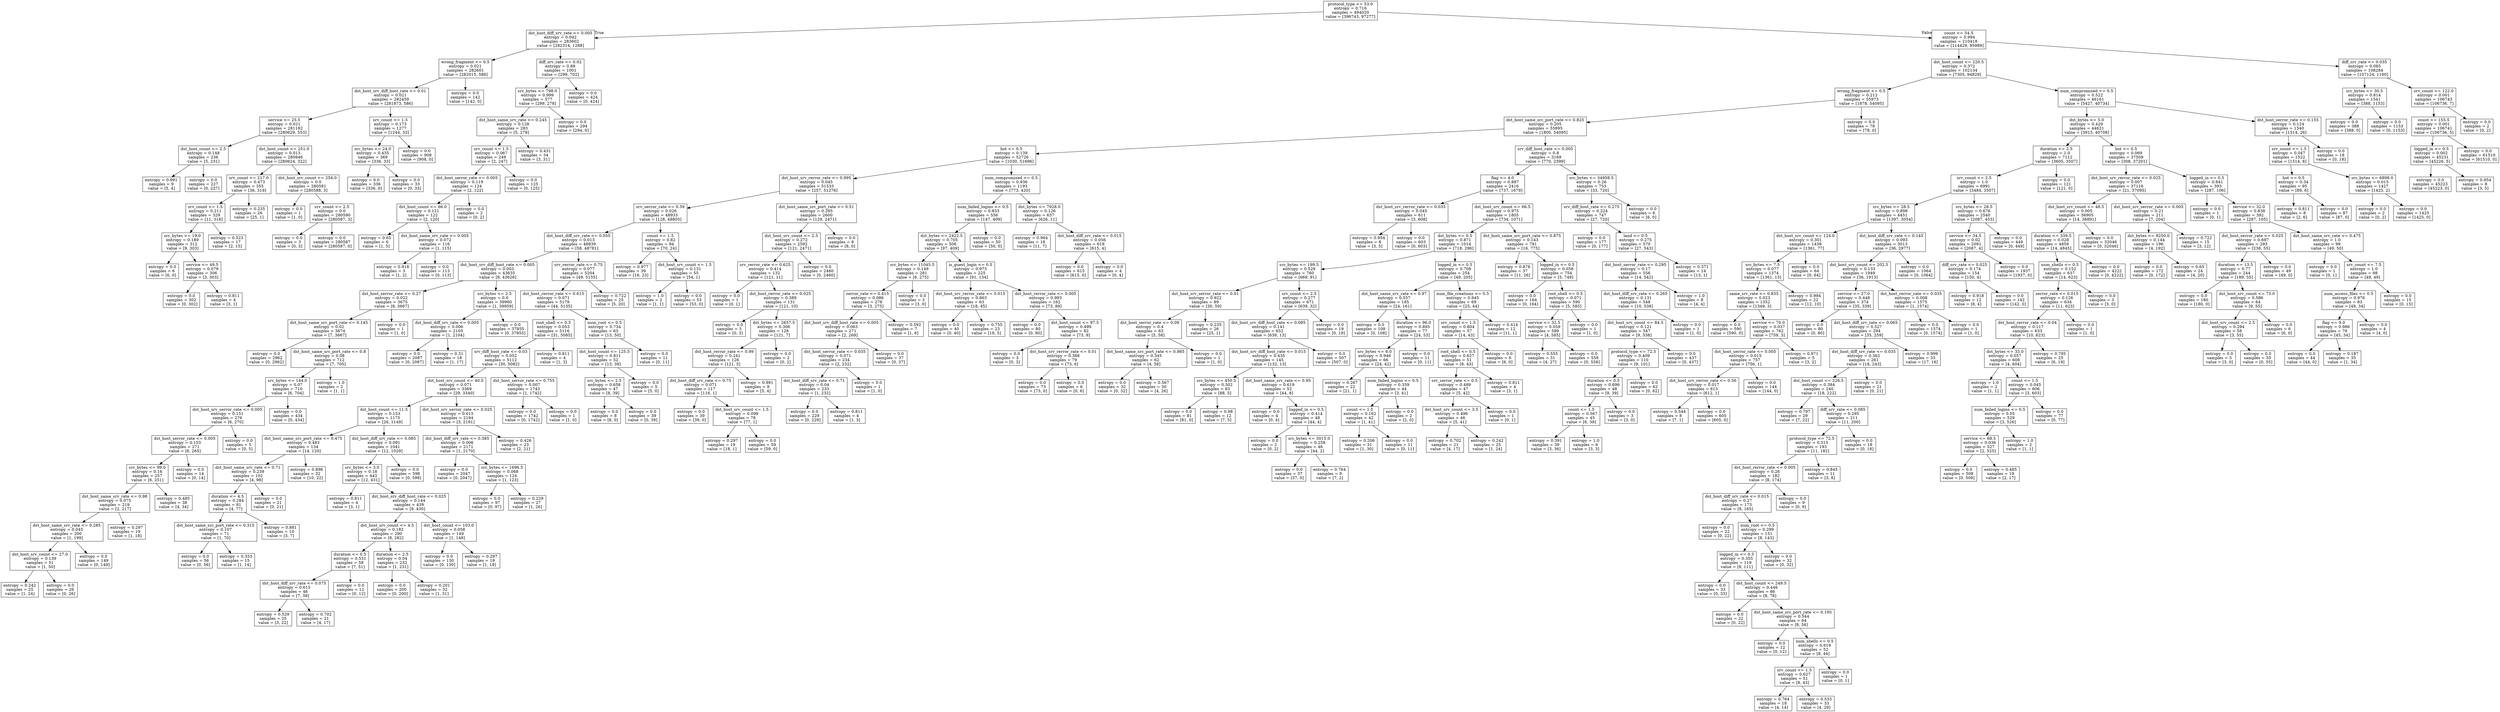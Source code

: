 digraph Tree {
node [shape=box] ;
0 [label="protocol_type <= 53.0\nentropy = 0.716\nsamples = 494020\nvalue = [396743, 97277]"] ;
1 [label="dst_host_diff_srv_rate <= 0.005\nentropy = 0.042\nsamples = 283602\nvalue = [282314, 1288]"] ;
0 -> 1 [labeldistance=2.5, labelangle=45, headlabel="True"] ;
2 [label="wrong_fragment <= 0.5\nentropy = 0.021\nsamples = 282601\nvalue = [282015, 586]"] ;
1 -> 2 ;
3 [label="dst_host_srv_diff_host_rate <= 0.01\nentropy = 0.021\nsamples = 282459\nvalue = [281873, 586]"] ;
2 -> 3 ;
4 [label="service <= 25.5\nentropy = 0.021\nsamples = 281182\nvalue = [280629, 553]"] ;
3 -> 4 ;
5 [label="dst_host_count <= 2.5\nentropy = 0.148\nsamples = 236\nvalue = [5, 231]"] ;
4 -> 5 ;
6 [label="entropy = 0.991\nsamples = 9\nvalue = [5, 4]"] ;
5 -> 6 ;
7 [label="entropy = 0.0\nsamples = 227\nvalue = [0, 227]"] ;
5 -> 7 ;
8 [label="dst_host_count <= 251.0\nentropy = 0.013\nsamples = 280946\nvalue = [280624, 322]"] ;
4 -> 8 ;
9 [label="srv_count <= 217.0\nentropy = 0.473\nsamples = 355\nvalue = [36, 319]"] ;
8 -> 9 ;
10 [label="srv_count <= 1.5\nentropy = 0.211\nsamples = 329\nvalue = [11, 318]"] ;
9 -> 10 ;
11 [label="src_bytes <= 19.0\nentropy = 0.189\nsamples = 312\nvalue = [9, 303]"] ;
10 -> 11 ;
12 [label="entropy = 0.0\nsamples = 6\nvalue = [6, 0]"] ;
11 -> 12 ;
13 [label="service <= 49.5\nentropy = 0.079\nsamples = 306\nvalue = [3, 303]"] ;
11 -> 13 ;
14 [label="entropy = 0.0\nsamples = 302\nvalue = [0, 302]"] ;
13 -> 14 ;
15 [label="entropy = 0.811\nsamples = 4\nvalue = [3, 1]"] ;
13 -> 15 ;
16 [label="entropy = 0.523\nsamples = 17\nvalue = [2, 15]"] ;
10 -> 16 ;
17 [label="entropy = 0.235\nsamples = 26\nvalue = [25, 1]"] ;
9 -> 17 ;
18 [label="dst_host_srv_count <= 254.0\nentropy = 0.0\nsamples = 280591\nvalue = [280588, 3]"] ;
8 -> 18 ;
19 [label="entropy = 0.0\nsamples = 1\nvalue = [1, 0]"] ;
18 -> 19 ;
20 [label="srv_count <= 2.5\nentropy = 0.0\nsamples = 280590\nvalue = [280587, 3]"] ;
18 -> 20 ;
21 [label="entropy = 0.0\nsamples = 3\nvalue = [0, 3]"] ;
20 -> 21 ;
22 [label="entropy = 0.0\nsamples = 280587\nvalue = [280587, 0]"] ;
20 -> 22 ;
23 [label="srv_count <= 1.5\nentropy = 0.173\nsamples = 1277\nvalue = [1244, 33]"] ;
3 -> 23 ;
24 [label="src_bytes <= 24.0\nentropy = 0.435\nsamples = 369\nvalue = [336, 33]"] ;
23 -> 24 ;
25 [label="entropy = 0.0\nsamples = 336\nvalue = [336, 0]"] ;
24 -> 25 ;
26 [label="entropy = 0.0\nsamples = 33\nvalue = [0, 33]"] ;
24 -> 26 ;
27 [label="entropy = 0.0\nsamples = 908\nvalue = [908, 0]"] ;
23 -> 27 ;
28 [label="entropy = 0.0\nsamples = 142\nvalue = [142, 0]"] ;
2 -> 28 ;
29 [label="diff_srv_rate <= 0.02\nentropy = 0.88\nsamples = 1001\nvalue = [299, 702]"] ;
1 -> 29 ;
30 [label="src_bytes <= 798.0\nentropy = 0.999\nsamples = 577\nvalue = [299, 278]"] ;
29 -> 30 ;
31 [label="dst_host_same_srv_rate <= 0.245\nentropy = 0.128\nsamples = 283\nvalue = [5, 278]"] ;
30 -> 31 ;
32 [label="srv_count <= 1.5\nentropy = 0.067\nsamples = 249\nvalue = [2, 247]"] ;
31 -> 32 ;
33 [label="dst_host_serror_rate <= 0.005\nentropy = 0.119\nsamples = 124\nvalue = [2, 122]"] ;
32 -> 33 ;
34 [label="dst_host_count <= 66.0\nentropy = 0.121\nsamples = 122\nvalue = [2, 120]"] ;
33 -> 34 ;
35 [label="entropy = 0.65\nsamples = 6\nvalue = [1, 5]"] ;
34 -> 35 ;
36 [label="dst_host_same_srv_rate <= 0.005\nentropy = 0.072\nsamples = 116\nvalue = [1, 115]"] ;
34 -> 36 ;
37 [label="entropy = 0.918\nsamples = 3\nvalue = [1, 2]"] ;
36 -> 37 ;
38 [label="entropy = 0.0\nsamples = 113\nvalue = [0, 113]"] ;
36 -> 38 ;
39 [label="entropy = 0.0\nsamples = 2\nvalue = [0, 2]"] ;
33 -> 39 ;
40 [label="entropy = 0.0\nsamples = 125\nvalue = [0, 125]"] ;
32 -> 40 ;
41 [label="entropy = 0.431\nsamples = 34\nvalue = [3, 31]"] ;
31 -> 41 ;
42 [label="entropy = 0.0\nsamples = 294\nvalue = [294, 0]"] ;
30 -> 42 ;
43 [label="entropy = 0.0\nsamples = 424\nvalue = [0, 424]"] ;
29 -> 43 ;
44 [label="count <= 54.5\nentropy = 0.994\nsamples = 210418\nvalue = [114429, 95989]"] ;
0 -> 44 [labeldistance=2.5, labelangle=-45, headlabel="False"] ;
45 [label="dst_host_count <= 220.5\nentropy = 0.372\nsamples = 102134\nvalue = [7305, 94829]"] ;
44 -> 45 ;
46 [label="wrong_fragment <= 0.5\nentropy = 0.212\nsamples = 55973\nvalue = [1878, 54095]"] ;
45 -> 46 ;
47 [label="dst_host_same_src_port_rate <= 0.825\nentropy = 0.205\nsamples = 55895\nvalue = [1800, 54095]"] ;
46 -> 47 ;
48 [label="hot <= 0.5\nentropy = 0.139\nsamples = 52726\nvalue = [1030, 51696]"] ;
47 -> 48 ;
49 [label="dst_host_srv_rerror_rate <= 0.995\nentropy = 0.045\nsamples = 51533\nvalue = [257, 51276]"] ;
48 -> 49 ;
50 [label="srv_serror_rate <= 0.59\nentropy = 0.026\nsamples = 48933\nvalue = [128, 48805]"] ;
49 -> 50 ;
51 [label="dst_host_diff_srv_rate <= 0.055\nentropy = 0.013\nsamples = 48839\nvalue = [58, 48781]"] ;
50 -> 51 ;
52 [label="dst_host_srv_diff_host_rate <= 0.005\nentropy = 0.003\nsamples = 43635\nvalue = [9, 43626]"] ;
51 -> 52 ;
53 [label="dst_host_serror_rate <= 0.27\nentropy = 0.022\nsamples = 3675\nvalue = [8, 3667]"] ;
52 -> 53 ;
54 [label="dst_host_same_src_port_rate <= 0.145\nentropy = 0.02\nsamples = 3674\nvalue = [7, 3667]"] ;
53 -> 54 ;
55 [label="entropy = 0.0\nsamples = 2962\nvalue = [0, 2962]"] ;
54 -> 55 ;
56 [label="dst_host_same_src_port_rate <= 0.8\nentropy = 0.08\nsamples = 712\nvalue = [7, 705]"] ;
54 -> 56 ;
57 [label="src_bytes <= 144.0\nentropy = 0.07\nsamples = 710\nvalue = [6, 704]"] ;
56 -> 57 ;
58 [label="dst_host_srv_serror_rate <= 0.005\nentropy = 0.151\nsamples = 276\nvalue = [6, 270]"] ;
57 -> 58 ;
59 [label="dst_host_serror_rate <= 0.005\nentropy = 0.153\nsamples = 271\nvalue = [6, 265]"] ;
58 -> 59 ;
60 [label="src_bytes <= 99.0\nentropy = 0.16\nsamples = 257\nvalue = [6, 251]"] ;
59 -> 60 ;
61 [label="dst_host_same_srv_rate <= 0.98\nentropy = 0.075\nsamples = 219\nvalue = [2, 217]"] ;
60 -> 61 ;
62 [label="dst_host_same_srv_rate <= 0.285\nentropy = 0.045\nsamples = 200\nvalue = [1, 199]"] ;
61 -> 62 ;
63 [label="dst_host_srv_count <= 27.0\nentropy = 0.139\nsamples = 51\nvalue = [1, 50]"] ;
62 -> 63 ;
64 [label="entropy = 0.242\nsamples = 25\nvalue = [1, 24]"] ;
63 -> 64 ;
65 [label="entropy = 0.0\nsamples = 26\nvalue = [0, 26]"] ;
63 -> 65 ;
66 [label="entropy = 0.0\nsamples = 149\nvalue = [0, 149]"] ;
62 -> 66 ;
67 [label="entropy = 0.297\nsamples = 19\nvalue = [1, 18]"] ;
61 -> 67 ;
68 [label="entropy = 0.485\nsamples = 38\nvalue = [4, 34]"] ;
60 -> 68 ;
69 [label="entropy = 0.0\nsamples = 14\nvalue = [0, 14]"] ;
59 -> 69 ;
70 [label="entropy = 0.0\nsamples = 5\nvalue = [0, 5]"] ;
58 -> 70 ;
71 [label="entropy = 0.0\nsamples = 434\nvalue = [0, 434]"] ;
57 -> 71 ;
72 [label="entropy = 1.0\nsamples = 2\nvalue = [1, 1]"] ;
56 -> 72 ;
73 [label="entropy = 0.0\nsamples = 1\nvalue = [1, 0]"] ;
53 -> 73 ;
74 [label="src_bytes <= 2.5\nentropy = 0.0\nsamples = 39960\nvalue = [1, 39959]"] ;
52 -> 74 ;
75 [label="dst_host_diff_srv_rate <= 0.005\nentropy = 0.006\nsamples = 2105\nvalue = [1, 2104]"] ;
74 -> 75 ;
76 [label="entropy = 0.0\nsamples = 2087\nvalue = [0, 2087]"] ;
75 -> 76 ;
77 [label="entropy = 0.31\nsamples = 18\nvalue = [1, 17]"] ;
75 -> 77 ;
78 [label="entropy = 0.0\nsamples = 37855\nvalue = [0, 37855]"] ;
74 -> 78 ;
79 [label="srv_rerror_rate <= 0.75\nentropy = 0.077\nsamples = 5204\nvalue = [49, 5155]"] ;
51 -> 79 ;
80 [label="dst_host_rerror_rate <= 0.615\nentropy = 0.071\nsamples = 5179\nvalue = [44, 5135]"] ;
79 -> 80 ;
81 [label="root_shell <= 0.5\nentropy = 0.053\nsamples = 5116\nvalue = [31, 5085]"] ;
80 -> 81 ;
82 [label="srv_diff_host_rate <= 0.03\nentropy = 0.052\nsamples = 5112\nvalue = [30, 5082]"] ;
81 -> 82 ;
83 [label="dst_host_srv_count <= 40.5\nentropy = 0.071\nsamples = 3369\nvalue = [29, 3340]"] ;
82 -> 83 ;
84 [label="dst_host_count <= 11.5\nentropy = 0.153\nsamples = 1175\nvalue = [26, 1149]"] ;
83 -> 84 ;
85 [label="dst_host_same_src_port_rate <= 0.475\nentropy = 0.483\nsamples = 134\nvalue = [14, 120]"] ;
84 -> 85 ;
86 [label="dst_host_same_srv_rate <= 0.71\nentropy = 0.239\nsamples = 102\nvalue = [4, 98]"] ;
85 -> 86 ;
87 [label="duration <= 4.5\nentropy = 0.284\nsamples = 81\nvalue = [4, 77]"] ;
86 -> 87 ;
88 [label="dst_host_same_src_port_rate <= 0.315\nentropy = 0.107\nsamples = 71\nvalue = [1, 70]"] ;
87 -> 88 ;
89 [label="entropy = 0.0\nsamples = 56\nvalue = [0, 56]"] ;
88 -> 89 ;
90 [label="entropy = 0.353\nsamples = 15\nvalue = [1, 14]"] ;
88 -> 90 ;
91 [label="entropy = 0.881\nsamples = 10\nvalue = [3, 7]"] ;
87 -> 91 ;
92 [label="entropy = 0.0\nsamples = 21\nvalue = [0, 21]"] ;
86 -> 92 ;
93 [label="entropy = 0.896\nsamples = 32\nvalue = [10, 22]"] ;
85 -> 93 ;
94 [label="dst_host_diff_srv_rate <= 0.085\nentropy = 0.091\nsamples = 1041\nvalue = [12, 1029]"] ;
84 -> 94 ;
95 [label="src_bytes <= 3.0\nentropy = 0.18\nsamples = 443\nvalue = [12, 431]"] ;
94 -> 95 ;
96 [label="entropy = 0.811\nsamples = 4\nvalue = [3, 1]"] ;
95 -> 96 ;
97 [label="dst_host_srv_diff_host_rate <= 0.025\nentropy = 0.144\nsamples = 439\nvalue = [9, 430]"] ;
95 -> 97 ;
98 [label="dst_host_srv_count <= 4.5\nentropy = 0.182\nsamples = 290\nvalue = [8, 282]"] ;
97 -> 98 ;
99 [label="duration <= 0.5\nentropy = 0.531\nsamples = 58\nvalue = [7, 51]"] ;
98 -> 99 ;
100 [label="dst_host_diff_srv_rate <= 0.075\nentropy = 0.615\nsamples = 46\nvalue = [7, 39]"] ;
99 -> 100 ;
101 [label="entropy = 0.529\nsamples = 25\nvalue = [3, 22]"] ;
100 -> 101 ;
102 [label="entropy = 0.702\nsamples = 21\nvalue = [4, 17]"] ;
100 -> 102 ;
103 [label="entropy = 0.0\nsamples = 12\nvalue = [0, 12]"] ;
99 -> 103 ;
104 [label="duration <= 2.5\nentropy = 0.04\nsamples = 232\nvalue = [1, 231]"] ;
98 -> 104 ;
105 [label="entropy = 0.0\nsamples = 200\nvalue = [0, 200]"] ;
104 -> 105 ;
106 [label="entropy = 0.201\nsamples = 32\nvalue = [1, 31]"] ;
104 -> 106 ;
107 [label="dst_host_count <= 103.0\nentropy = 0.058\nsamples = 149\nvalue = [1, 148]"] ;
97 -> 107 ;
108 [label="entropy = 0.0\nsamples = 130\nvalue = [0, 130]"] ;
107 -> 108 ;
109 [label="entropy = 0.297\nsamples = 19\nvalue = [1, 18]"] ;
107 -> 109 ;
110 [label="entropy = 0.0\nsamples = 598\nvalue = [0, 598]"] ;
94 -> 110 ;
111 [label="dst_host_srv_serror_rate <= 0.025\nentropy = 0.015\nsamples = 2194\nvalue = [3, 2191]"] ;
83 -> 111 ;
112 [label="dst_host_diff_srv_rate <= 0.385\nentropy = 0.006\nsamples = 2171\nvalue = [1, 2170]"] ;
111 -> 112 ;
113 [label="entropy = 0.0\nsamples = 2047\nvalue = [0, 2047]"] ;
112 -> 113 ;
114 [label="src_bytes <= 1696.5\nentropy = 0.068\nsamples = 124\nvalue = [1, 123]"] ;
112 -> 114 ;
115 [label="entropy = 0.0\nsamples = 97\nvalue = [0, 97]"] ;
114 -> 115 ;
116 [label="entropy = 0.229\nsamples = 27\nvalue = [1, 26]"] ;
114 -> 116 ;
117 [label="entropy = 0.426\nsamples = 23\nvalue = [2, 21]"] ;
111 -> 117 ;
118 [label="dst_host_serror_rate <= 0.755\nentropy = 0.007\nsamples = 1743\nvalue = [1, 1742]"] ;
82 -> 118 ;
119 [label="entropy = 0.0\nsamples = 1742\nvalue = [0, 1742]"] ;
118 -> 119 ;
120 [label="entropy = 0.0\nsamples = 1\nvalue = [1, 0]"] ;
118 -> 120 ;
121 [label="entropy = 0.811\nsamples = 4\nvalue = [1, 3]"] ;
81 -> 121 ;
122 [label="num_root <= 0.5\nentropy = 0.734\nsamples = 63\nvalue = [13, 50]"] ;
80 -> 122 ;
123 [label="dst_host_count <= 125.5\nentropy = 0.811\nsamples = 52\nvalue = [13, 39]"] ;
122 -> 123 ;
124 [label="src_bytes <= 2.5\nentropy = 0.658\nsamples = 47\nvalue = [8, 39]"] ;
123 -> 124 ;
125 [label="entropy = 0.0\nsamples = 8\nvalue = [8, 0]"] ;
124 -> 125 ;
126 [label="entropy = 0.0\nsamples = 39\nvalue = [0, 39]"] ;
124 -> 126 ;
127 [label="entropy = 0.0\nsamples = 5\nvalue = [5, 0]"] ;
123 -> 127 ;
128 [label="entropy = 0.0\nsamples = 11\nvalue = [0, 11]"] ;
122 -> 128 ;
129 [label="entropy = 0.722\nsamples = 25\nvalue = [5, 20]"] ;
79 -> 129 ;
130 [label="count <= 1.5\nentropy = 0.82\nsamples = 94\nvalue = [70, 24]"] ;
50 -> 130 ;
131 [label="entropy = 0.977\nsamples = 39\nvalue = [16, 23]"] ;
130 -> 131 ;
132 [label="dst_host_srv_count <= 1.5\nentropy = 0.131\nsamples = 55\nvalue = [54, 1]"] ;
130 -> 132 ;
133 [label="entropy = 1.0\nsamples = 2\nvalue = [1, 1]"] ;
132 -> 133 ;
134 [label="entropy = 0.0\nsamples = 53\nvalue = [53, 0]"] ;
132 -> 134 ;
135 [label="dst_host_same_src_port_rate <= 0.51\nentropy = 0.285\nsamples = 2600\nvalue = [129, 2471]"] ;
49 -> 135 ;
136 [label="dst_host_srv_count <= 2.5\nentropy = 0.272\nsamples = 2592\nvalue = [121, 2471]"] ;
135 -> 136 ;
137 [label="srv_rerror_rate <= 0.625\nentropy = 0.414\nsamples = 132\nvalue = [121, 11]"] ;
136 -> 137 ;
138 [label="entropy = 0.0\nsamples = 1\nvalue = [0, 1]"] ;
137 -> 138 ;
139 [label="dst_host_rerror_rate <= 0.025\nentropy = 0.389\nsamples = 131\nvalue = [121, 10]"] ;
137 -> 139 ;
140 [label="entropy = 0.0\nsamples = 3\nvalue = [0, 3]"] ;
139 -> 140 ;
141 [label="dst_bytes <= 2657.5\nentropy = 0.306\nsamples = 128\nvalue = [121, 7]"] ;
139 -> 141 ;
142 [label="dst_host_rerror_rate <= 0.99\nentropy = 0.241\nsamples = 126\nvalue = [121, 5]"] ;
141 -> 142 ;
143 [label="dst_host_diff_srv_rate <= 0.75\nentropy = 0.071\nsamples = 117\nvalue = [116, 1]"] ;
142 -> 143 ;
144 [label="entropy = 0.0\nsamples = 39\nvalue = [39, 0]"] ;
143 -> 144 ;
145 [label="dst_host_srv_count <= 1.5\nentropy = 0.099\nsamples = 78\nvalue = [77, 1]"] ;
143 -> 145 ;
146 [label="entropy = 0.297\nsamples = 19\nvalue = [18, 1]"] ;
145 -> 146 ;
147 [label="entropy = 0.0\nsamples = 59\nvalue = [59, 0]"] ;
145 -> 147 ;
148 [label="entropy = 0.991\nsamples = 9\nvalue = [5, 4]"] ;
142 -> 148 ;
149 [label="entropy = 0.0\nsamples = 2\nvalue = [0, 2]"] ;
141 -> 149 ;
150 [label="entropy = 0.0\nsamples = 2460\nvalue = [0, 2460]"] ;
136 -> 150 ;
151 [label="entropy = 0.0\nsamples = 8\nvalue = [8, 0]"] ;
135 -> 151 ;
152 [label="num_compromised <= 0.5\nentropy = 0.936\nsamples = 1193\nvalue = [773, 420]"] ;
48 -> 152 ;
153 [label="num_failed_logins <= 0.5\nentropy = 0.833\nsamples = 556\nvalue = [147, 409]"] ;
152 -> 153 ;
154 [label="dst_bytes <= 2422.5\nentropy = 0.705\nsamples = 506\nvalue = [97, 409]"] ;
153 -> 154 ;
155 [label="src_bytes <= 11045.5\nentropy = 0.149\nsamples = 281\nvalue = [6, 275]"] ;
154 -> 155 ;
156 [label="serror_rate <= 0.415\nentropy = 0.086\nsamples = 278\nvalue = [3, 275]"] ;
155 -> 156 ;
157 [label="dst_host_srv_diff_host_rate <= 0.005\nentropy = 0.063\nsamples = 271\nvalue = [2, 269]"] ;
156 -> 157 ;
158 [label="dst_host_serror_rate <= 0.035\nentropy = 0.071\nsamples = 234\nvalue = [2, 232]"] ;
157 -> 158 ;
159 [label="dst_host_diff_srv_rate <= 0.71\nentropy = 0.04\nsamples = 233\nvalue = [1, 232]"] ;
158 -> 159 ;
160 [label="entropy = 0.0\nsamples = 229\nvalue = [0, 229]"] ;
159 -> 160 ;
161 [label="entropy = 0.811\nsamples = 4\nvalue = [1, 3]"] ;
159 -> 161 ;
162 [label="entropy = 0.0\nsamples = 1\nvalue = [1, 0]"] ;
158 -> 162 ;
163 [label="entropy = 0.0\nsamples = 37\nvalue = [0, 37]"] ;
157 -> 163 ;
164 [label="entropy = 0.592\nsamples = 7\nvalue = [1, 6]"] ;
156 -> 164 ;
165 [label="entropy = 0.0\nsamples = 3\nvalue = [3, 0]"] ;
155 -> 165 ;
166 [label="is_guest_login <= 0.5\nentropy = 0.973\nsamples = 225\nvalue = [91, 134]"] ;
154 -> 166 ;
167 [label="dst_host_srv_rerror_rate <= 0.015\nentropy = 0.863\nsamples = 63\nvalue = [18, 45]"] ;
166 -> 167 ;
168 [label="entropy = 0.0\nsamples = 40\nvalue = [0, 40]"] ;
167 -> 168 ;
169 [label="entropy = 0.755\nsamples = 23\nvalue = [18, 5]"] ;
167 -> 169 ;
170 [label="dst_host_rerror_rate <= 0.005\nentropy = 0.993\nsamples = 162\nvalue = [73, 89]"] ;
166 -> 170 ;
171 [label="entropy = 0.0\nsamples = 80\nvalue = [0, 80]"] ;
170 -> 171 ;
172 [label="dst_host_count <= 97.5\nentropy = 0.499\nsamples = 82\nvalue = [73, 9]"] ;
170 -> 172 ;
173 [label="entropy = 0.0\nsamples = 3\nvalue = [0, 3]"] ;
172 -> 173 ;
174 [label="dst_host_srv_rerror_rate <= 0.01\nentropy = 0.388\nsamples = 79\nvalue = [73, 6]"] ;
172 -> 174 ;
175 [label="entropy = 0.0\nsamples = 73\nvalue = [73, 0]"] ;
174 -> 175 ;
176 [label="entropy = 0.0\nsamples = 6\nvalue = [0, 6]"] ;
174 -> 176 ;
177 [label="entropy = 0.0\nsamples = 50\nvalue = [50, 0]"] ;
153 -> 177 ;
178 [label="dst_bytes <= 7928.0\nentropy = 0.126\nsamples = 637\nvalue = [626, 11]"] ;
152 -> 178 ;
179 [label="entropy = 0.964\nsamples = 18\nvalue = [11, 7]"] ;
178 -> 179 ;
180 [label="dst_host_diff_srv_rate <= 0.015\nentropy = 0.056\nsamples = 619\nvalue = [615, 4]"] ;
178 -> 180 ;
181 [label="entropy = 0.0\nsamples = 615\nvalue = [615, 0]"] ;
180 -> 181 ;
182 [label="entropy = 0.0\nsamples = 4\nvalue = [0, 4]"] ;
180 -> 182 ;
183 [label="srv_diff_host_rate <= 0.005\nentropy = 0.8\nsamples = 3169\nvalue = [770, 2399]"] ;
47 -> 183 ;
184 [label="flag <= 4.0\nentropy = 0.887\nsamples = 2416\nvalue = [737, 1679]"] ;
183 -> 184 ;
185 [label="dst_host_srv_rerror_rate <= 0.035\nentropy = 0.045\nsamples = 611\nvalue = [3, 608]"] ;
184 -> 185 ;
186 [label="entropy = 0.954\nsamples = 8\nvalue = [3, 5]"] ;
185 -> 186 ;
187 [label="entropy = 0.0\nsamples = 603\nvalue = [0, 603]"] ;
185 -> 187 ;
188 [label="dst_host_srv_count <= 66.5\nentropy = 0.975\nsamples = 1805\nvalue = [734, 1071]"] ;
184 -> 188 ;
189 [label="dst_bytes <= 0.5\nentropy = 0.871\nsamples = 1014\nvalue = [718, 296]"] ;
188 -> 189 ;
190 [label="src_bytes <= 199.5\nentropy = 0.529\nsamples = 760\nvalue = [669, 91]"] ;
189 -> 190 ;
191 [label="dst_host_srv_serror_rate <= 0.01\nentropy = 0.922\nsamples = 89\nvalue = [30, 59]"] ;
190 -> 191 ;
192 [label="dst_host_serror_rate <= 0.09\nentropy = 0.4\nsamples = 63\nvalue = [5, 58]"] ;
191 -> 192 ;
193 [label="dst_host_same_src_port_rate <= 0.985\nentropy = 0.345\nsamples = 62\nvalue = [4, 58]"] ;
192 -> 193 ;
194 [label="entropy = 0.0\nsamples = 32\nvalue = [0, 32]"] ;
193 -> 194 ;
195 [label="entropy = 0.567\nsamples = 30\nvalue = [4, 26]"] ;
193 -> 195 ;
196 [label="entropy = 0.0\nsamples = 1\nvalue = [1, 0]"] ;
192 -> 196 ;
197 [label="entropy = 0.235\nsamples = 26\nvalue = [25, 1]"] ;
191 -> 197 ;
198 [label="srv_count <= 2.5\nentropy = 0.277\nsamples = 671\nvalue = [639, 32]"] ;
190 -> 198 ;
199 [label="dst_host_srv_diff_host_rate <= 0.085\nentropy = 0.141\nsamples = 652\nvalue = [639, 13]"] ;
198 -> 199 ;
200 [label="dst_host_srv_diff_host_rate <= 0.015\nentropy = 0.435\nsamples = 145\nvalue = [132, 13]"] ;
199 -> 200 ;
201 [label="src_bytes <= 450.5\nentropy = 0.302\nsamples = 93\nvalue = [88, 5]"] ;
200 -> 201 ;
202 [label="entropy = 0.0\nsamples = 81\nvalue = [81, 0]"] ;
201 -> 202 ;
203 [label="entropy = 0.98\nsamples = 12\nvalue = [7, 5]"] ;
201 -> 203 ;
204 [label="dst_host_same_srv_rate <= 0.95\nentropy = 0.619\nsamples = 52\nvalue = [44, 8]"] ;
200 -> 204 ;
205 [label="entropy = 0.0\nsamples = 4\nvalue = [0, 4]"] ;
204 -> 205 ;
206 [label="logged_in <= 0.5\nentropy = 0.414\nsamples = 48\nvalue = [44, 4]"] ;
204 -> 206 ;
207 [label="entropy = 0.0\nsamples = 2\nvalue = [0, 2]"] ;
206 -> 207 ;
208 [label="src_bytes <= 3015.0\nentropy = 0.258\nsamples = 46\nvalue = [44, 2]"] ;
206 -> 208 ;
209 [label="entropy = 0.0\nsamples = 37\nvalue = [37, 0]"] ;
208 -> 209 ;
210 [label="entropy = 0.764\nsamples = 9\nvalue = [7, 2]"] ;
208 -> 210 ;
211 [label="entropy = 0.0\nsamples = 507\nvalue = [507, 0]"] ;
199 -> 211 ;
212 [label="entropy = 0.0\nsamples = 19\nvalue = [0, 19]"] ;
198 -> 212 ;
213 [label="logged_in <= 0.5\nentropy = 0.708\nsamples = 254\nvalue = [49, 205]"] ;
189 -> 213 ;
214 [label="dst_host_same_srv_rate <= 0.97\nentropy = 0.557\nsamples = 185\nvalue = [24, 161]"] ;
213 -> 214 ;
215 [label="entropy = 0.0\nsamples = 108\nvalue = [0, 108]"] ;
214 -> 215 ;
216 [label="duration <= 96.0\nentropy = 0.895\nsamples = 77\nvalue = [24, 53]"] ;
214 -> 216 ;
217 [label="src_bytes <= 6.0\nentropy = 0.946\nsamples = 66\nvalue = [24, 42]"] ;
216 -> 217 ;
218 [label="entropy = 0.267\nsamples = 22\nvalue = [21, 1]"] ;
217 -> 218 ;
219 [label="num_failed_logins <= 0.5\nentropy = 0.359\nsamples = 44\nvalue = [3, 41]"] ;
217 -> 219 ;
220 [label="count <= 1.5\nentropy = 0.162\nsamples = 42\nvalue = [1, 41]"] ;
219 -> 220 ;
221 [label="entropy = 0.206\nsamples = 31\nvalue = [1, 30]"] ;
220 -> 221 ;
222 [label="entropy = 0.0\nsamples = 11\nvalue = [0, 11]"] ;
220 -> 222 ;
223 [label="entropy = 0.0\nsamples = 2\nvalue = [2, 0]"] ;
219 -> 223 ;
224 [label="entropy = 0.0\nsamples = 11\nvalue = [0, 11]"] ;
216 -> 224 ;
225 [label="num_file_creations <= 0.5\nentropy = 0.945\nsamples = 69\nvalue = [25, 44]"] ;
213 -> 225 ;
226 [label="srv_count <= 1.5\nentropy = 0.804\nsamples = 57\nvalue = [14, 43]"] ;
225 -> 226 ;
227 [label="root_shell <= 0.5\nentropy = 0.627\nsamples = 51\nvalue = [8, 43]"] ;
226 -> 227 ;
228 [label="srv_serror_rate <= 0.5\nentropy = 0.489\nsamples = 47\nvalue = [5, 42]"] ;
227 -> 228 ;
229 [label="dst_host_srv_count <= 3.5\nentropy = 0.496\nsamples = 46\nvalue = [5, 41]"] ;
228 -> 229 ;
230 [label="entropy = 0.702\nsamples = 21\nvalue = [4, 17]"] ;
229 -> 230 ;
231 [label="entropy = 0.242\nsamples = 25\nvalue = [1, 24]"] ;
229 -> 231 ;
232 [label="entropy = 0.0\nsamples = 1\nvalue = [0, 1]"] ;
228 -> 232 ;
233 [label="entropy = 0.811\nsamples = 4\nvalue = [3, 1]"] ;
227 -> 233 ;
234 [label="entropy = 0.0\nsamples = 6\nvalue = [6, 0]"] ;
226 -> 234 ;
235 [label="entropy = 0.414\nsamples = 12\nvalue = [11, 1]"] ;
225 -> 235 ;
236 [label="dst_host_same_src_port_rate <= 0.875\nentropy = 0.143\nsamples = 791\nvalue = [16, 775]"] ;
188 -> 236 ;
237 [label="entropy = 0.878\nsamples = 37\nvalue = [11, 26]"] ;
236 -> 237 ;
238 [label="logged_in <= 0.5\nentropy = 0.058\nsamples = 754\nvalue = [5, 749]"] ;
236 -> 238 ;
239 [label="entropy = 0.0\nsamples = 164\nvalue = [0, 164]"] ;
238 -> 239 ;
240 [label="root_shell <= 0.5\nentropy = 0.071\nsamples = 590\nvalue = [5, 585]"] ;
238 -> 240 ;
241 [label="service <= 32.5\nentropy = 0.059\nsamples = 589\nvalue = [4, 585]"] ;
240 -> 241 ;
242 [label="entropy = 0.555\nsamples = 31\nvalue = [4, 27]"] ;
241 -> 242 ;
243 [label="entropy = 0.0\nsamples = 558\nvalue = [0, 558]"] ;
241 -> 243 ;
244 [label="entropy = 0.0\nsamples = 1\nvalue = [1, 0]"] ;
240 -> 244 ;
245 [label="src_bytes <= 34958.5\nentropy = 0.26\nsamples = 753\nvalue = [33, 720]"] ;
183 -> 245 ;
246 [label="srv_diff_host_rate <= 0.275\nentropy = 0.224\nsamples = 747\nvalue = [27, 720]"] ;
245 -> 246 ;
247 [label="entropy = 0.0\nsamples = 177\nvalue = [0, 177]"] ;
246 -> 247 ;
248 [label="land <= 0.5\nentropy = 0.275\nsamples = 570\nvalue = [27, 543]"] ;
246 -> 248 ;
249 [label="dst_host_serror_rate <= 0.295\nentropy = 0.17\nsamples = 556\nvalue = [14, 542]"] ;
248 -> 249 ;
250 [label="dst_host_diff_srv_rate <= 0.265\nentropy = 0.131\nsamples = 548\nvalue = [10, 538]"] ;
249 -> 250 ;
251 [label="dst_host_srv_count <= 84.5\nentropy = 0.121\nsamples = 547\nvalue = [9, 538]"] ;
250 -> 251 ;
252 [label="protocol_type <= 72.5\nentropy = 0.409\nsamples = 110\nvalue = [9, 101]"] ;
251 -> 252 ;
253 [label="duration <= 0.5\nentropy = 0.696\nsamples = 48\nvalue = [9, 39]"] ;
252 -> 253 ;
254 [label="count <= 1.5\nentropy = 0.567\nsamples = 45\nvalue = [6, 39]"] ;
253 -> 254 ;
255 [label="entropy = 0.391\nsamples = 39\nvalue = [3, 36]"] ;
254 -> 255 ;
256 [label="entropy = 1.0\nsamples = 6\nvalue = [3, 3]"] ;
254 -> 256 ;
257 [label="entropy = 0.0\nsamples = 3\nvalue = [3, 0]"] ;
253 -> 257 ;
258 [label="entropy = 0.0\nsamples = 62\nvalue = [0, 62]"] ;
252 -> 258 ;
259 [label="entropy = 0.0\nsamples = 437\nvalue = [0, 437]"] ;
251 -> 259 ;
260 [label="entropy = 0.0\nsamples = 1\nvalue = [1, 0]"] ;
250 -> 260 ;
261 [label="entropy = 1.0\nsamples = 8\nvalue = [4, 4]"] ;
249 -> 261 ;
262 [label="entropy = 0.371\nsamples = 14\nvalue = [13, 1]"] ;
248 -> 262 ;
263 [label="entropy = 0.0\nsamples = 6\nvalue = [6, 0]"] ;
245 -> 263 ;
264 [label="entropy = 0.0\nsamples = 78\nvalue = [78, 0]"] ;
46 -> 264 ;
265 [label="num_compromised <= 0.5\nentropy = 0.522\nsamples = 46161\nvalue = [5427, 40734]"] ;
45 -> 265 ;
266 [label="dst_bytes <= 5.0\nentropy = 0.429\nsamples = 44621\nvalue = [3913, 40708]"] ;
265 -> 266 ;
267 [label="duration <= 2.5\nentropy = 1.0\nsamples = 7112\nvalue = [3605, 3507]"] ;
266 -> 267 ;
268 [label="srv_count <= 2.5\nentropy = 1.0\nsamples = 6991\nvalue = [3484, 3507]"] ;
267 -> 268 ;
269 [label="src_bytes <= 28.5\nentropy = 0.898\nsamples = 4451\nvalue = [1397, 3054]"] ;
268 -> 269 ;
270 [label="dst_host_srv_count <= 124.0\nentropy = 0.301\nsamples = 1438\nvalue = [1361, 77]"] ;
269 -> 270 ;
271 [label="src_bytes <= 7.5\nentropy = 0.077\nsamples = 1374\nvalue = [1361, 13]"] ;
270 -> 271 ;
272 [label="same_srv_rate <= 0.835\nentropy = 0.023\nsamples = 1352\nvalue = [1349, 3]"] ;
271 -> 272 ;
273 [label="entropy = 0.0\nsamples = 590\nvalue = [590, 0]"] ;
272 -> 273 ;
274 [label="service <= 70.0\nentropy = 0.037\nsamples = 762\nvalue = [759, 3]"] ;
272 -> 274 ;
275 [label="dst_host_serror_rate <= 0.005\nentropy = 0.015\nsamples = 757\nvalue = [756, 1]"] ;
274 -> 275 ;
276 [label="dst_host_srv_rerror_rate <= 0.56\nentropy = 0.017\nsamples = 613\nvalue = [612, 1]"] ;
275 -> 276 ;
277 [label="entropy = 0.544\nsamples = 8\nvalue = [7, 1]"] ;
276 -> 277 ;
278 [label="entropy = 0.0\nsamples = 605\nvalue = [605, 0]"] ;
276 -> 278 ;
279 [label="entropy = 0.0\nsamples = 144\nvalue = [144, 0]"] ;
275 -> 279 ;
280 [label="entropy = 0.971\nsamples = 5\nvalue = [3, 2]"] ;
274 -> 280 ;
281 [label="entropy = 0.994\nsamples = 22\nvalue = [12, 10]"] ;
271 -> 281 ;
282 [label="entropy = 0.0\nsamples = 64\nvalue = [0, 64]"] ;
270 -> 282 ;
283 [label="dst_host_diff_srv_rate <= 0.145\nentropy = 0.093\nsamples = 3013\nvalue = [36, 2977]"] ;
269 -> 283 ;
284 [label="dst_host_srv_count <= 202.5\nentropy = 0.133\nsamples = 1949\nvalue = [36, 1913]"] ;
283 -> 284 ;
285 [label="service <= 27.0\nentropy = 0.448\nsamples = 374\nvalue = [35, 339]"] ;
284 -> 285 ;
286 [label="entropy = 0.0\nsamples = 80\nvalue = [0, 80]"] ;
285 -> 286 ;
287 [label="dst_host_diff_srv_rate <= 0.065\nentropy = 0.527\nsamples = 294\nvalue = [35, 259]"] ;
285 -> 287 ;
288 [label="dst_host_diff_srv_rate <= 0.035\nentropy = 0.362\nsamples = 261\nvalue = [18, 243]"] ;
287 -> 288 ;
289 [label="dst_host_count <= 226.5\nentropy = 0.384\nsamples = 240\nvalue = [18, 222]"] ;
288 -> 289 ;
290 [label="entropy = 0.797\nsamples = 29\nvalue = [7, 22]"] ;
289 -> 290 ;
291 [label="diff_srv_rate <= 0.085\nentropy = 0.295\nsamples = 211\nvalue = [11, 200]"] ;
289 -> 291 ;
292 [label="protocol_type <= 72.5\nentropy = 0.315\nsamples = 193\nvalue = [11, 182]"] ;
291 -> 292 ;
293 [label="dst_host_rerror_rate <= 0.005\nentropy = 0.26\nsamples = 182\nvalue = [8, 174]"] ;
292 -> 293 ;
294 [label="dst_host_diff_srv_rate <= 0.015\nentropy = 0.27\nsamples = 173\nvalue = [8, 165]"] ;
293 -> 294 ;
295 [label="entropy = 0.0\nsamples = 22\nvalue = [0, 22]"] ;
294 -> 295 ;
296 [label="num_root <= 0.5\nentropy = 0.299\nsamples = 151\nvalue = [8, 143]"] ;
294 -> 296 ;
297 [label="logged_in <= 0.5\nentropy = 0.355\nsamples = 119\nvalue = [8, 111]"] ;
296 -> 297 ;
298 [label="entropy = 0.0\nsamples = 33\nvalue = [0, 33]"] ;
297 -> 298 ;
299 [label="dst_host_count <= 249.5\nentropy = 0.446\nsamples = 86\nvalue = [8, 78]"] ;
297 -> 299 ;
300 [label="entropy = 0.0\nsamples = 22\nvalue = [0, 22]"] ;
299 -> 300 ;
301 [label="dst_host_same_src_port_rate <= 0.195\nentropy = 0.544\nsamples = 64\nvalue = [8, 56]"] ;
299 -> 301 ;
302 [label="entropy = 0.0\nsamples = 12\nvalue = [0, 12]"] ;
301 -> 302 ;
303 [label="num_shells <= 0.5\nentropy = 0.619\nsamples = 52\nvalue = [8, 44]"] ;
301 -> 303 ;
304 [label="srv_count <= 1.5\nentropy = 0.627\nsamples = 51\nvalue = [8, 43]"] ;
303 -> 304 ;
305 [label="entropy = 0.764\nsamples = 18\nvalue = [4, 14]"] ;
304 -> 305 ;
306 [label="entropy = 0.533\nsamples = 33\nvalue = [4, 29]"] ;
304 -> 306 ;
307 [label="entropy = 0.0\nsamples = 1\nvalue = [0, 1]"] ;
303 -> 307 ;
308 [label="entropy = 0.0\nsamples = 32\nvalue = [0, 32]"] ;
296 -> 308 ;
309 [label="entropy = 0.0\nsamples = 9\nvalue = [0, 9]"] ;
293 -> 309 ;
310 [label="entropy = 0.845\nsamples = 11\nvalue = [3, 8]"] ;
292 -> 310 ;
311 [label="entropy = 0.0\nsamples = 18\nvalue = [0, 18]"] ;
291 -> 311 ;
312 [label="entropy = 0.0\nsamples = 21\nvalue = [0, 21]"] ;
288 -> 312 ;
313 [label="entropy = 0.999\nsamples = 33\nvalue = [17, 16]"] ;
287 -> 313 ;
314 [label="dst_host_rerror_rate <= 0.035\nentropy = 0.008\nsamples = 1575\nvalue = [1, 1574]"] ;
284 -> 314 ;
315 [label="entropy = 0.0\nsamples = 1574\nvalue = [0, 1574]"] ;
314 -> 315 ;
316 [label="entropy = 0.0\nsamples = 1\nvalue = [1, 0]"] ;
314 -> 316 ;
317 [label="entropy = 0.0\nsamples = 1064\nvalue = [0, 1064]"] ;
283 -> 317 ;
318 [label="src_bytes <= 28.5\nentropy = 0.676\nsamples = 2540\nvalue = [2087, 453]"] ;
268 -> 318 ;
319 [label="service <= 34.5\nentropy = 0.02\nsamples = 2091\nvalue = [2087, 4]"] ;
318 -> 319 ;
320 [label="diff_srv_rate <= 0.025\nentropy = 0.174\nsamples = 154\nvalue = [150, 4]"] ;
319 -> 320 ;
321 [label="entropy = 0.918\nsamples = 12\nvalue = [8, 4]"] ;
320 -> 321 ;
322 [label="entropy = 0.0\nsamples = 142\nvalue = [142, 0]"] ;
320 -> 322 ;
323 [label="entropy = 0.0\nsamples = 1937\nvalue = [1937, 0]"] ;
319 -> 323 ;
324 [label="entropy = 0.0\nsamples = 449\nvalue = [0, 449]"] ;
318 -> 324 ;
325 [label="entropy = 0.0\nsamples = 121\nvalue = [121, 0]"] ;
267 -> 325 ;
326 [label="hot <= 0.5\nentropy = 0.069\nsamples = 37509\nvalue = [308, 37201]"] ;
266 -> 326 ;
327 [label="dst_host_srv_rerror_rate <= 0.025\nentropy = 0.007\nsamples = 37116\nvalue = [21, 37095]"] ;
326 -> 327 ;
328 [label="dst_host_srv_count <= 48.5\nentropy = 0.005\nsamples = 36905\nvalue = [14, 36891]"] ;
327 -> 328 ;
329 [label="duration <= 339.5\nentropy = 0.028\nsamples = 4859\nvalue = [14, 4845]"] ;
328 -> 329 ;
330 [label="num_shells <= 0.5\nentropy = 0.152\nsamples = 637\nvalue = [14, 623]"] ;
329 -> 330 ;
331 [label="serror_rate <= 0.015\nentropy = 0.126\nsamples = 634\nvalue = [11, 623]"] ;
330 -> 331 ;
332 [label="dst_host_rerror_rate <= 0.04\nentropy = 0.117\nsamples = 633\nvalue = [10, 623]"] ;
331 -> 332 ;
333 [label="dst_bytes <= 33.0\nentropy = 0.057\nsamples = 608\nvalue = [4, 604]"] ;
332 -> 333 ;
334 [label="entropy = 1.0\nsamples = 2\nvalue = [1, 1]"] ;
333 -> 334 ;
335 [label="count <= 1.5\nentropy = 0.045\nsamples = 606\nvalue = [3, 603]"] ;
333 -> 335 ;
336 [label="num_failed_logins <= 0.5\nentropy = 0.05\nsamples = 529\nvalue = [3, 526]"] ;
335 -> 336 ;
337 [label="service <= 68.5\nentropy = 0.036\nsamples = 527\nvalue = [2, 525]"] ;
336 -> 337 ;
338 [label="entropy = 0.0\nsamples = 508\nvalue = [0, 508]"] ;
337 -> 338 ;
339 [label="entropy = 0.485\nsamples = 19\nvalue = [2, 17]"] ;
337 -> 339 ;
340 [label="entropy = 1.0\nsamples = 2\nvalue = [1, 1]"] ;
336 -> 340 ;
341 [label="entropy = 0.0\nsamples = 77\nvalue = [0, 77]"] ;
335 -> 341 ;
342 [label="entropy = 0.795\nsamples = 25\nvalue = [6, 19]"] ;
332 -> 342 ;
343 [label="entropy = 0.0\nsamples = 1\nvalue = [1, 0]"] ;
331 -> 343 ;
344 [label="entropy = 0.0\nsamples = 3\nvalue = [3, 0]"] ;
330 -> 344 ;
345 [label="entropy = 0.0\nsamples = 4222\nvalue = [0, 4222]"] ;
329 -> 345 ;
346 [label="entropy = 0.0\nsamples = 32046\nvalue = [0, 32046]"] ;
328 -> 346 ;
347 [label="dst_host_srv_serror_rate <= 0.005\nentropy = 0.21\nsamples = 211\nvalue = [7, 204]"] ;
327 -> 347 ;
348 [label="dst_bytes <= 8250.0\nentropy = 0.144\nsamples = 196\nvalue = [4, 192]"] ;
347 -> 348 ;
349 [label="entropy = 0.0\nsamples = 172\nvalue = [0, 172]"] ;
348 -> 349 ;
350 [label="entropy = 0.65\nsamples = 24\nvalue = [4, 20]"] ;
348 -> 350 ;
351 [label="entropy = 0.722\nsamples = 15\nvalue = [3, 12]"] ;
347 -> 351 ;
352 [label="logged_in <= 0.5\nentropy = 0.841\nsamples = 393\nvalue = [287, 106]"] ;
326 -> 352 ;
353 [label="entropy = 0.0\nsamples = 1\nvalue = [0, 1]"] ;
352 -> 353 ;
354 [label="service <= 32.0\nentropy = 0.838\nsamples = 392\nvalue = [287, 105]"] ;
352 -> 354 ;
355 [label="dst_host_serror_rate <= 0.025\nentropy = 0.697\nsamples = 293\nvalue = [238, 55]"] ;
354 -> 355 ;
356 [label="duration <= 13.5\nentropy = 0.77\nsamples = 244\nvalue = [189, 55]"] ;
355 -> 356 ;
357 [label="entropy = 0.0\nsamples = 180\nvalue = [180, 0]"] ;
356 -> 357 ;
358 [label="dst_host_srv_count <= 73.0\nentropy = 0.586\nsamples = 64\nvalue = [9, 55]"] ;
356 -> 358 ;
359 [label="dst_host_srv_count <= 2.5\nentropy = 0.294\nsamples = 58\nvalue = [3, 55]"] ;
358 -> 359 ;
360 [label="entropy = 0.0\nsamples = 3\nvalue = [3, 0]"] ;
359 -> 360 ;
361 [label="entropy = 0.0\nsamples = 55\nvalue = [0, 55]"] ;
359 -> 361 ;
362 [label="entropy = 0.0\nsamples = 6\nvalue = [6, 0]"] ;
358 -> 362 ;
363 [label="entropy = 0.0\nsamples = 49\nvalue = [49, 0]"] ;
355 -> 363 ;
364 [label="dst_host_same_srv_rate <= 0.475\nentropy = 1.0\nsamples = 99\nvalue = [49, 50]"] ;
354 -> 364 ;
365 [label="entropy = 0.0\nsamples = 1\nvalue = [0, 1]"] ;
364 -> 365 ;
366 [label="srv_count <= 7.5\nentropy = 1.0\nsamples = 98\nvalue = [49, 49]"] ;
364 -> 366 ;
367 [label="num_access_files <= 0.5\nentropy = 0.976\nsamples = 83\nvalue = [49, 34]"] ;
366 -> 367 ;
368 [label="flag <= 9.0\nentropy = 0.986\nsamples = 79\nvalue = [45, 34]"] ;
367 -> 368 ;
369 [label="entropy = 0.0\nsamples = 44\nvalue = [44, 0]"] ;
368 -> 369 ;
370 [label="entropy = 0.187\nsamples = 35\nvalue = [1, 34]"] ;
368 -> 370 ;
371 [label="entropy = 0.0\nsamples = 4\nvalue = [4, 0]"] ;
367 -> 371 ;
372 [label="entropy = 0.0\nsamples = 15\nvalue = [0, 15]"] ;
366 -> 372 ;
373 [label="dst_host_serror_rate <= 0.155\nentropy = 0.124\nsamples = 1540\nvalue = [1514, 26]"] ;
265 -> 373 ;
374 [label="srv_count <= 1.5\nentropy = 0.047\nsamples = 1522\nvalue = [1514, 8]"] ;
373 -> 374 ;
375 [label="hot <= 0.5\nentropy = 0.34\nsamples = 95\nvalue = [89, 6]"] ;
374 -> 375 ;
376 [label="entropy = 0.811\nsamples = 8\nvalue = [2, 6]"] ;
375 -> 376 ;
377 [label="entropy = 0.0\nsamples = 87\nvalue = [87, 0]"] ;
375 -> 377 ;
378 [label="src_bytes <= 6898.0\nentropy = 0.015\nsamples = 1427\nvalue = [1425, 2]"] ;
374 -> 378 ;
379 [label="entropy = 0.0\nsamples = 2\nvalue = [0, 2]"] ;
378 -> 379 ;
380 [label="entropy = 0.0\nsamples = 1425\nvalue = [1425, 0]"] ;
378 -> 380 ;
381 [label="entropy = 0.0\nsamples = 18\nvalue = [0, 18]"] ;
373 -> 381 ;
382 [label="diff_srv_rate <= 0.035\nentropy = 0.085\nsamples = 108284\nvalue = [107124, 1160]"] ;
44 -> 382 ;
383 [label="src_bytes <= 30.5\nentropy = 0.814\nsamples = 1541\nvalue = [388, 1153]"] ;
382 -> 383 ;
384 [label="entropy = 0.0\nsamples = 388\nvalue = [388, 0]"] ;
383 -> 384 ;
385 [label="entropy = 0.0\nsamples = 1153\nvalue = [0, 1153]"] ;
383 -> 385 ;
386 [label="srv_count <= 122.0\nentropy = 0.001\nsamples = 106743\nvalue = [106736, 7]"] ;
382 -> 386 ;
387 [label="count <= 155.5\nentropy = 0.001\nsamples = 106741\nvalue = [106736, 5]"] ;
386 -> 387 ;
388 [label="logged_in <= 0.5\nentropy = 0.002\nsamples = 45231\nvalue = [45226, 5]"] ;
387 -> 388 ;
389 [label="entropy = 0.0\nsamples = 45223\nvalue = [45223, 0]"] ;
388 -> 389 ;
390 [label="entropy = 0.954\nsamples = 8\nvalue = [3, 5]"] ;
388 -> 390 ;
391 [label="entropy = 0.0\nsamples = 61510\nvalue = [61510, 0]"] ;
387 -> 391 ;
392 [label="entropy = 0.0\nsamples = 2\nvalue = [0, 2]"] ;
386 -> 392 ;
}
